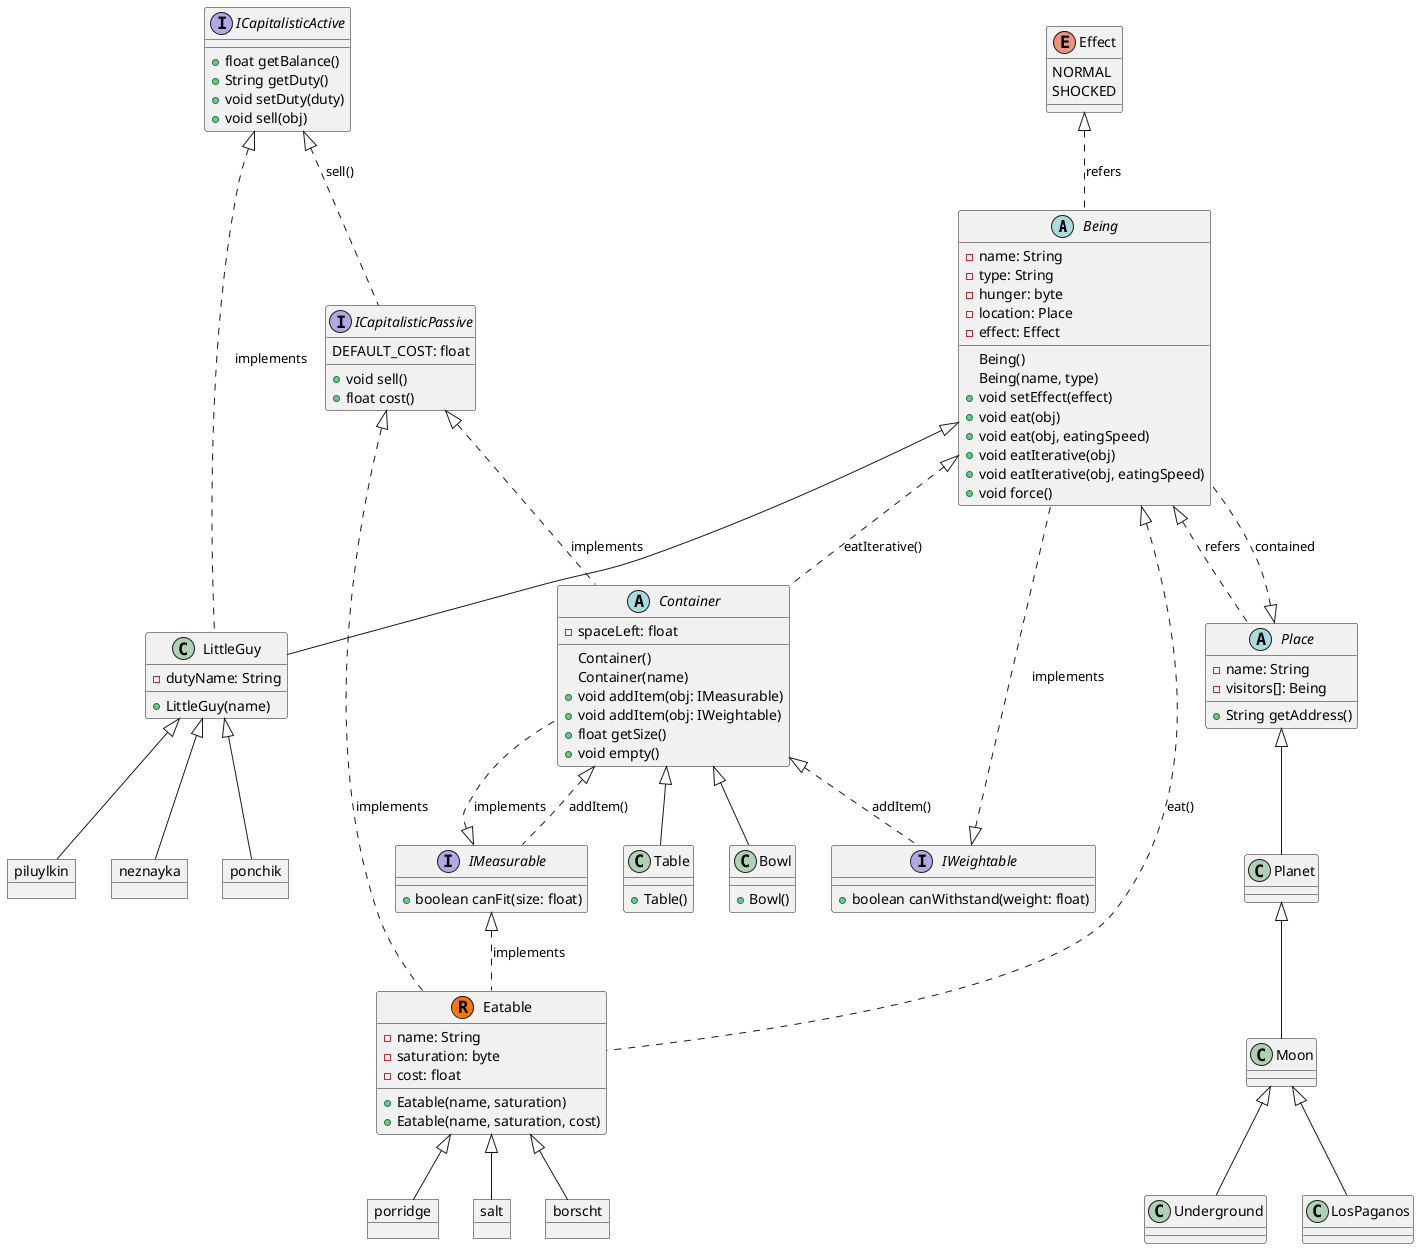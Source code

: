 @startuml name
Being <|-- LittleGuy
ICapitalisticActive <|.. LittleGuy : implements
ICapitalisticActive <|.. ICapitalisticPassive : sell()

Being <|.. Container : eatIterative()
Being <|.. Eatable : eat()

object ponchik
object piluylkin
object neznayka

LittleGuy <|-- ponchik
LittleGuy <|-- piluylkin
LittleGuy <|-- neznayka

object borscht
object porridge
object salt
Eatable <|-- borscht
Eatable <|-- porridge
Eatable <|-- salt

ICapitalisticPassive <|.. Container : implements
ICapitalisticPassive <|.. Eatable : implements

IMeasurable <|.. Eatable : implements
IMeasurable <|.. Container : implements
IWeightable <|.. Being : implements

Container <|-- Bowl
Container <|-- Table
Container <|.. IMeasurable : addItem()
Container <|.. IWeightable : addItem()

Being <|.. Place : refers
Place <|.. Being : contained
Place <|-- Planet

Planet <|-- Moon
Moon <|-- Underground
Moon <|-- LosPaganos

Effect <|.. Being : refers

class LittleGuy {
   -dutyName: String
   +LittleGuy(name)
}

enum Effect {
   NORMAL
   SHOCKED
}

interface ICapitalisticPassive {
   DEFAULT_COST: float
   +void sell()
   +float cost()
}
interface ICapitalisticActive {
   +float getBalance()
   +String getDuty()
   +void setDuty(duty)
   +void sell(obj)
}

abstract class Being {
   -name: String
   -type: String
   -hunger: byte
   -location: Place
   -effect: Effect
   Being()
   Being(name, type)
   +void setEffect(effect)
   +void eat(obj)
   +void eat(obj, eatingSpeed)
   +void eatIterative(obj)
   +void eatIterative(obj, eatingSpeed)
   +void force()
   ' to do something
}

class Eatable << (R,#FF7700) >> {
   -name: String
   -saturation: byte
   -cost: float
   +Eatable(name, saturation)
   +Eatable(name, saturation, cost)
}

abstract class Container {
   -spaceLeft: float
   Container()
   Container(name)
   +void addItem(obj: IMeasurable)
   +void addItem(obj: IWeightable)
   +float getSize()
   +void empty()
}

class Table {
   +Table()
}

class Bowl {
   +Bowl()
}

abstract class Place {
   -name: String
   -visitors[]: Being
   +String getAddress()
   ' get address recursively: super().address() + ',' + this.name
}

interface IMeasurable {
   +boolean canFit(size: float)
}

interface IWeightable {
   +boolean canWithstand(weight: float)
}
@enduml

' make size attribute to define whether the item can be keepable in the Container or not